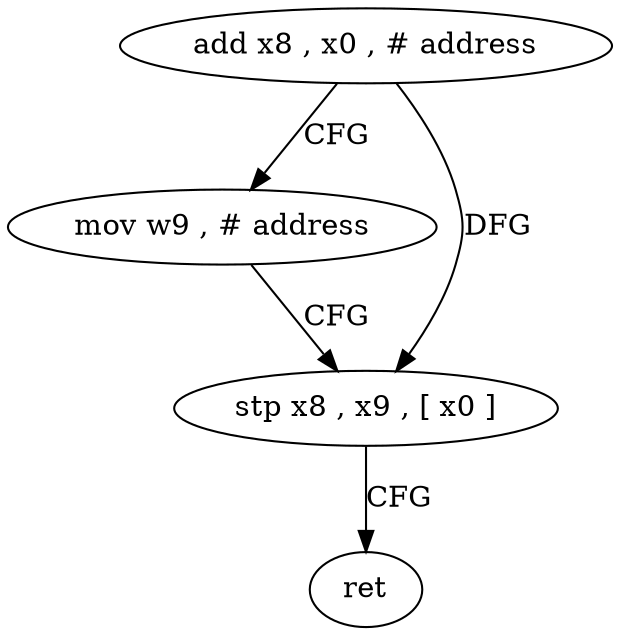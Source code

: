 digraph "func" {
"4230244" [label = "add x8 , x0 , # address" ]
"4230248" [label = "mov w9 , # address" ]
"4230252" [label = "stp x8 , x9 , [ x0 ]" ]
"4230256" [label = "ret" ]
"4230244" -> "4230248" [ label = "CFG" ]
"4230244" -> "4230252" [ label = "DFG" ]
"4230248" -> "4230252" [ label = "CFG" ]
"4230252" -> "4230256" [ label = "CFG" ]
}

